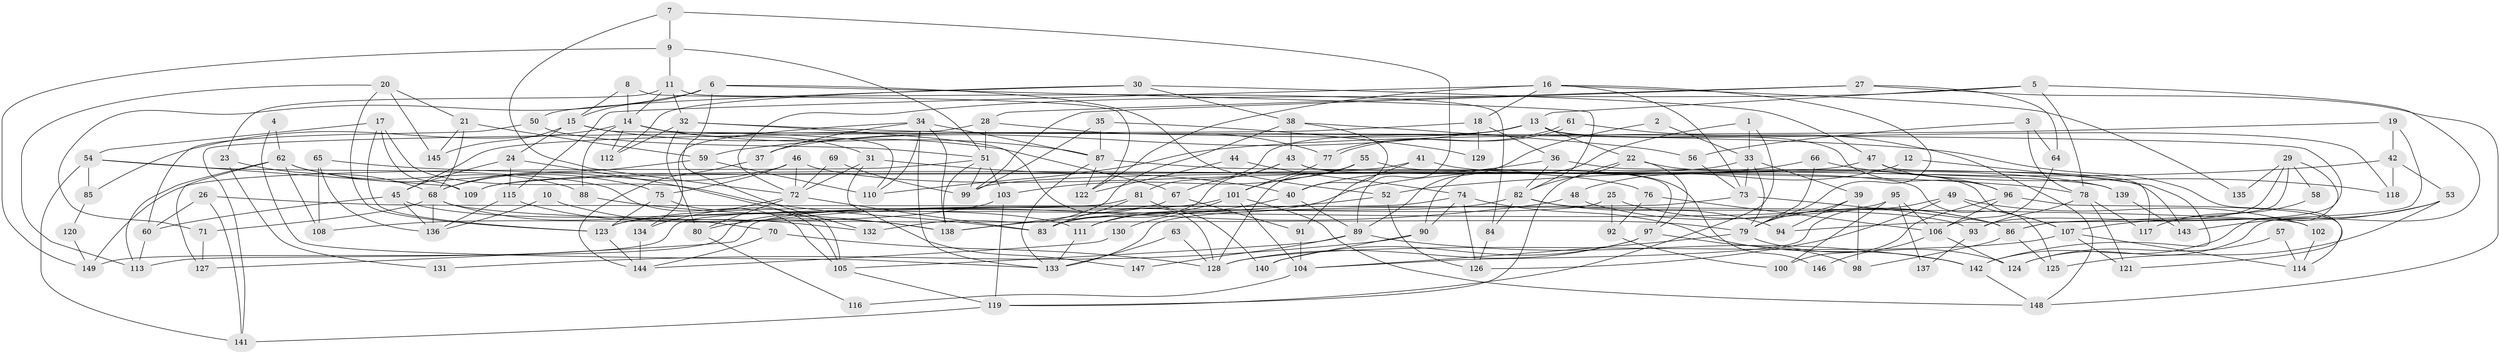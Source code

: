 // coarse degree distribution, {8: 0.05084745762711865, 11: 0.05084745762711865, 16: 0.03389830508474576, 14: 0.03389830508474576, 2: 0.11864406779661017, 9: 0.06779661016949153, 6: 0.06779661016949153, 7: 0.1016949152542373, 5: 0.13559322033898305, 13: 0.01694915254237288, 12: 0.03389830508474576, 3: 0.15254237288135594, 15: 0.01694915254237288, 4: 0.1016949152542373, 10: 0.01694915254237288}
// Generated by graph-tools (version 1.1) at 2025/18/03/04/25 18:18:52]
// undirected, 149 vertices, 298 edges
graph export_dot {
graph [start="1"]
  node [color=gray90,style=filled];
  1;
  2;
  3;
  4;
  5;
  6;
  7;
  8;
  9;
  10;
  11;
  12;
  13;
  14;
  15;
  16;
  17;
  18;
  19;
  20;
  21;
  22;
  23;
  24;
  25;
  26;
  27;
  28;
  29;
  30;
  31;
  32;
  33;
  34;
  35;
  36;
  37;
  38;
  39;
  40;
  41;
  42;
  43;
  44;
  45;
  46;
  47;
  48;
  49;
  50;
  51;
  52;
  53;
  54;
  55;
  56;
  57;
  58;
  59;
  60;
  61;
  62;
  63;
  64;
  65;
  66;
  67;
  68;
  69;
  70;
  71;
  72;
  73;
  74;
  75;
  76;
  77;
  78;
  79;
  80;
  81;
  82;
  83;
  84;
  85;
  86;
  87;
  88;
  89;
  90;
  91;
  92;
  93;
  94;
  95;
  96;
  97;
  98;
  99;
  100;
  101;
  102;
  103;
  104;
  105;
  106;
  107;
  108;
  109;
  110;
  111;
  112;
  113;
  114;
  115;
  116;
  117;
  118;
  119;
  120;
  121;
  122;
  123;
  124;
  125;
  126;
  127;
  128;
  129;
  130;
  131;
  132;
  133;
  134;
  135;
  136;
  137;
  138;
  139;
  140;
  141;
  142;
  143;
  144;
  145;
  146;
  147;
  148;
  149;
  1 -- 33;
  1 -- 90;
  1 -- 119;
  2 -- 33;
  2 -- 89;
  3 -- 78;
  3 -- 56;
  3 -- 64;
  4 -- 62;
  4 -- 133;
  5 -- 124;
  5 -- 72;
  5 -- 13;
  5 -- 78;
  6 -- 15;
  6 -- 82;
  6 -- 52;
  6 -- 71;
  6 -- 132;
  7 -- 89;
  7 -- 9;
  7 -- 72;
  8 -- 122;
  8 -- 14;
  8 -- 15;
  9 -- 51;
  9 -- 11;
  9 -- 149;
  10 -- 136;
  10 -- 138;
  11 -- 14;
  11 -- 84;
  11 -- 23;
  11 -- 32;
  12 -- 142;
  12 -- 48;
  13 -- 22;
  13 -- 37;
  13 -- 59;
  13 -- 81;
  13 -- 96;
  13 -- 118;
  14 -- 87;
  14 -- 110;
  14 -- 31;
  14 -- 85;
  14 -- 88;
  14 -- 112;
  15 -- 145;
  15 -- 24;
  15 -- 67;
  15 -- 86;
  16 -- 73;
  16 -- 115;
  16 -- 18;
  16 -- 79;
  16 -- 122;
  16 -- 135;
  17 -- 123;
  17 -- 83;
  17 -- 54;
  17 -- 109;
  18 -- 45;
  18 -- 36;
  18 -- 129;
  19 -- 94;
  19 -- 110;
  19 -- 42;
  20 -- 113;
  20 -- 21;
  20 -- 123;
  20 -- 145;
  21 -- 68;
  21 -- 59;
  21 -- 145;
  22 -- 107;
  22 -- 97;
  22 -- 82;
  22 -- 119;
  23 -- 68;
  23 -- 131;
  24 -- 115;
  24 -- 45;
  24 -- 105;
  25 -- 86;
  25 -- 92;
  25 -- 127;
  26 -- 60;
  26 -- 141;
  26 -- 102;
  27 -- 99;
  27 -- 148;
  27 -- 28;
  27 -- 64;
  28 -- 141;
  28 -- 51;
  28 -- 77;
  29 -- 86;
  29 -- 93;
  29 -- 58;
  29 -- 135;
  29 -- 142;
  30 -- 112;
  30 -- 50;
  30 -- 38;
  30 -- 47;
  31 -- 40;
  31 -- 72;
  31 -- 147;
  32 -- 128;
  32 -- 80;
  32 -- 112;
  32 -- 121;
  33 -- 79;
  33 -- 109;
  33 -- 39;
  33 -- 73;
  34 -- 134;
  34 -- 138;
  34 -- 37;
  34 -- 87;
  34 -- 110;
  34 -- 133;
  35 -- 87;
  35 -- 99;
  35 -- 129;
  36 -- 40;
  36 -- 82;
  36 -- 143;
  37 -- 144;
  38 -- 43;
  38 -- 40;
  38 -- 56;
  38 -- 132;
  39 -- 79;
  39 -- 94;
  39 -- 98;
  40 -- 89;
  40 -- 130;
  41 -- 109;
  41 -- 139;
  41 -- 91;
  42 -- 118;
  42 -- 52;
  42 -- 53;
  43 -- 125;
  43 -- 83;
  43 -- 67;
  43 -- 97;
  44 -- 122;
  44 -- 74;
  45 -- 111;
  45 -- 60;
  45 -- 136;
  46 -- 68;
  46 -- 72;
  46 -- 75;
  46 -- 76;
  47 -- 96;
  47 -- 99;
  47 -- 117;
  48 -- 86;
  48 -- 80;
  49 -- 104;
  49 -- 107;
  49 -- 102;
  49 -- 126;
  50 -- 60;
  50 -- 51;
  51 -- 138;
  51 -- 99;
  51 -- 103;
  51 -- 149;
  52 -- 126;
  52 -- 138;
  53 -- 107;
  53 -- 125;
  53 -- 143;
  54 -- 105;
  54 -- 85;
  54 -- 109;
  54 -- 141;
  55 -- 101;
  55 -- 103;
  55 -- 128;
  55 -- 146;
  56 -- 73;
  57 -- 124;
  57 -- 114;
  58 -- 117;
  59 -- 68;
  59 -- 110;
  60 -- 113;
  61 -- 77;
  61 -- 77;
  61 -- 148;
  62 -- 75;
  62 -- 88;
  62 -- 108;
  62 -- 113;
  62 -- 127;
  63 -- 128;
  63 -- 133;
  64 -- 106;
  65 -- 136;
  65 -- 108;
  65 -- 78;
  66 -- 111;
  66 -- 79;
  66 -- 118;
  67 -- 91;
  67 -- 138;
  68 -- 79;
  68 -- 71;
  68 -- 70;
  68 -- 136;
  69 -- 72;
  69 -- 99;
  70 -- 144;
  70 -- 128;
  71 -- 127;
  72 -- 80;
  72 -- 83;
  72 -- 134;
  73 -- 86;
  73 -- 133;
  74 -- 126;
  74 -- 149;
  74 -- 90;
  74 -- 142;
  75 -- 105;
  75 -- 123;
  76 -- 106;
  76 -- 92;
  77 -- 101;
  78 -- 93;
  78 -- 117;
  78 -- 121;
  79 -- 104;
  79 -- 124;
  80 -- 116;
  81 -- 83;
  81 -- 113;
  81 -- 140;
  82 -- 83;
  82 -- 84;
  82 -- 93;
  82 -- 94;
  84 -- 126;
  85 -- 120;
  86 -- 98;
  86 -- 125;
  87 -- 133;
  87 -- 122;
  87 -- 139;
  88 -- 138;
  89 -- 142;
  89 -- 105;
  89 -- 147;
  90 -- 140;
  90 -- 131;
  91 -- 104;
  92 -- 100;
  93 -- 137;
  95 -- 106;
  95 -- 123;
  95 -- 100;
  95 -- 137;
  96 -- 114;
  96 -- 100;
  96 -- 106;
  97 -- 128;
  97 -- 98;
  97 -- 140;
  101 -- 123;
  101 -- 104;
  101 -- 111;
  101 -- 148;
  102 -- 114;
  103 -- 119;
  103 -- 108;
  104 -- 116;
  105 -- 119;
  106 -- 124;
  106 -- 146;
  107 -- 121;
  107 -- 128;
  107 -- 114;
  111 -- 133;
  115 -- 136;
  115 -- 132;
  119 -- 141;
  120 -- 149;
  123 -- 144;
  130 -- 144;
  134 -- 144;
  139 -- 143;
  142 -- 148;
}
